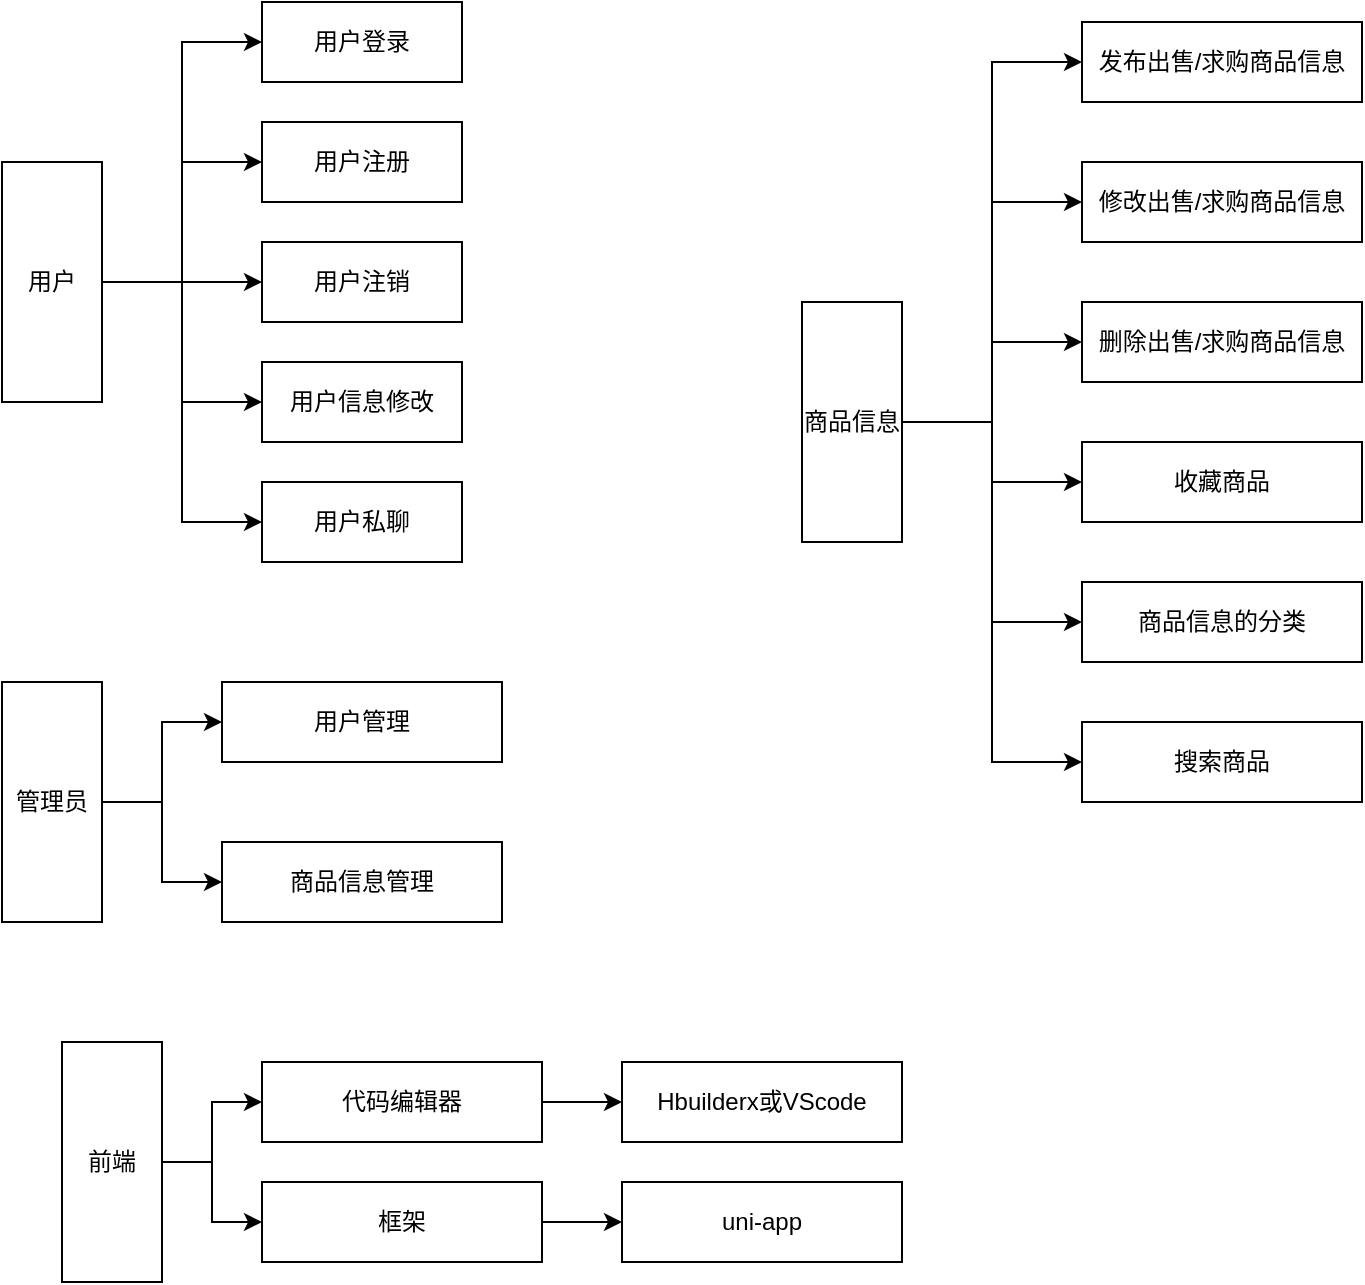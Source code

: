 <mxfile version="22.1.17" type="github">
  <diagram id="8NiMLxr8s7SlpGP2j4rl" name="第 1 页">
    <mxGraphModel dx="1034" dy="412" grid="1" gridSize="10" guides="1" tooltips="1" connect="1" arrows="1" fold="1" page="1" pageScale="1" pageWidth="827" pageHeight="1169" math="0" shadow="0">
      <root>
        <mxCell id="0" />
        <mxCell id="1" parent="0" />
        <mxCell id="yjyAZag0v-w1nwtXMWmd-36" style="edgeStyle=orthogonalEdgeStyle;rounded=0;orthogonalLoop=1;jettySize=auto;html=1;entryX=0;entryY=0.5;entryDx=0;entryDy=0;" edge="1" parent="1" source="yjyAZag0v-w1nwtXMWmd-1" target="yjyAZag0v-w1nwtXMWmd-3">
          <mxGeometry relative="1" as="geometry" />
        </mxCell>
        <mxCell id="yjyAZag0v-w1nwtXMWmd-37" style="edgeStyle=orthogonalEdgeStyle;rounded=0;orthogonalLoop=1;jettySize=auto;html=1;entryX=0;entryY=0.5;entryDx=0;entryDy=0;" edge="1" parent="1" source="yjyAZag0v-w1nwtXMWmd-1" target="yjyAZag0v-w1nwtXMWmd-4">
          <mxGeometry relative="1" as="geometry" />
        </mxCell>
        <mxCell id="yjyAZag0v-w1nwtXMWmd-38" style="edgeStyle=orthogonalEdgeStyle;rounded=0;orthogonalLoop=1;jettySize=auto;html=1;entryX=0;entryY=0.5;entryDx=0;entryDy=0;" edge="1" parent="1" source="yjyAZag0v-w1nwtXMWmd-1" target="yjyAZag0v-w1nwtXMWmd-17">
          <mxGeometry relative="1" as="geometry" />
        </mxCell>
        <mxCell id="yjyAZag0v-w1nwtXMWmd-39" style="edgeStyle=orthogonalEdgeStyle;rounded=0;orthogonalLoop=1;jettySize=auto;html=1;entryX=0;entryY=0.5;entryDx=0;entryDy=0;" edge="1" parent="1" source="yjyAZag0v-w1nwtXMWmd-1" target="yjyAZag0v-w1nwtXMWmd-18">
          <mxGeometry relative="1" as="geometry" />
        </mxCell>
        <mxCell id="yjyAZag0v-w1nwtXMWmd-40" style="edgeStyle=orthogonalEdgeStyle;rounded=0;orthogonalLoop=1;jettySize=auto;html=1;entryX=0;entryY=0.5;entryDx=0;entryDy=0;" edge="1" parent="1" source="yjyAZag0v-w1nwtXMWmd-1" target="yjyAZag0v-w1nwtXMWmd-19">
          <mxGeometry relative="1" as="geometry" />
        </mxCell>
        <mxCell id="yjyAZag0v-w1nwtXMWmd-1" value="用户" style="rounded=0;whiteSpace=wrap;html=1;" vertex="1" parent="1">
          <mxGeometry x="50" y="100" width="50" height="120" as="geometry" />
        </mxCell>
        <mxCell id="yjyAZag0v-w1nwtXMWmd-3" value="用户登录" style="rounded=0;whiteSpace=wrap;html=1;" vertex="1" parent="1">
          <mxGeometry x="180" y="20" width="100" height="40" as="geometry" />
        </mxCell>
        <mxCell id="yjyAZag0v-w1nwtXMWmd-4" value="用户注册" style="rounded=0;whiteSpace=wrap;html=1;" vertex="1" parent="1">
          <mxGeometry x="180" y="80" width="100" height="40" as="geometry" />
        </mxCell>
        <mxCell id="yjyAZag0v-w1nwtXMWmd-17" value="用户注销" style="rounded=0;whiteSpace=wrap;html=1;" vertex="1" parent="1">
          <mxGeometry x="180" y="140" width="100" height="40" as="geometry" />
        </mxCell>
        <mxCell id="yjyAZag0v-w1nwtXMWmd-18" value="用户信息修改" style="rounded=0;whiteSpace=wrap;html=1;" vertex="1" parent="1">
          <mxGeometry x="180" y="200" width="100" height="40" as="geometry" />
        </mxCell>
        <mxCell id="yjyAZag0v-w1nwtXMWmd-19" value="用户私聊" style="rounded=0;whiteSpace=wrap;html=1;" vertex="1" parent="1">
          <mxGeometry x="180" y="260" width="100" height="40" as="geometry" />
        </mxCell>
        <mxCell id="yjyAZag0v-w1nwtXMWmd-20" value="发布出售/求购商品信息" style="rounded=0;whiteSpace=wrap;html=1;" vertex="1" parent="1">
          <mxGeometry x="590" y="30" width="140" height="40" as="geometry" />
        </mxCell>
        <mxCell id="yjyAZag0v-w1nwtXMWmd-22" value="收藏商品" style="rounded=0;whiteSpace=wrap;html=1;" vertex="1" parent="1">
          <mxGeometry x="590" y="240" width="140" height="40" as="geometry" />
        </mxCell>
        <mxCell id="yjyAZag0v-w1nwtXMWmd-41" style="edgeStyle=orthogonalEdgeStyle;rounded=0;orthogonalLoop=1;jettySize=auto;html=1;entryX=0;entryY=0.5;entryDx=0;entryDy=0;" edge="1" parent="1" source="yjyAZag0v-w1nwtXMWmd-23" target="yjyAZag0v-w1nwtXMWmd-20">
          <mxGeometry relative="1" as="geometry" />
        </mxCell>
        <mxCell id="yjyAZag0v-w1nwtXMWmd-42" style="edgeStyle=orthogonalEdgeStyle;rounded=0;orthogonalLoop=1;jettySize=auto;html=1;entryX=0;entryY=0.5;entryDx=0;entryDy=0;" edge="1" parent="1" source="yjyAZag0v-w1nwtXMWmd-23" target="yjyAZag0v-w1nwtXMWmd-25">
          <mxGeometry relative="1" as="geometry" />
        </mxCell>
        <mxCell id="yjyAZag0v-w1nwtXMWmd-43" style="edgeStyle=orthogonalEdgeStyle;rounded=0;orthogonalLoop=1;jettySize=auto;html=1;entryX=0;entryY=0.5;entryDx=0;entryDy=0;" edge="1" parent="1" source="yjyAZag0v-w1nwtXMWmd-23" target="yjyAZag0v-w1nwtXMWmd-28">
          <mxGeometry relative="1" as="geometry" />
        </mxCell>
        <mxCell id="yjyAZag0v-w1nwtXMWmd-44" style="edgeStyle=orthogonalEdgeStyle;rounded=0;orthogonalLoop=1;jettySize=auto;html=1;entryX=0;entryY=0.5;entryDx=0;entryDy=0;" edge="1" parent="1" source="yjyAZag0v-w1nwtXMWmd-23" target="yjyAZag0v-w1nwtXMWmd-22">
          <mxGeometry relative="1" as="geometry" />
        </mxCell>
        <mxCell id="yjyAZag0v-w1nwtXMWmd-45" style="edgeStyle=orthogonalEdgeStyle;rounded=0;orthogonalLoop=1;jettySize=auto;html=1;entryX=0;entryY=0.5;entryDx=0;entryDy=0;" edge="1" parent="1" source="yjyAZag0v-w1nwtXMWmd-23" target="yjyAZag0v-w1nwtXMWmd-34">
          <mxGeometry relative="1" as="geometry" />
        </mxCell>
        <mxCell id="yjyAZag0v-w1nwtXMWmd-46" style="edgeStyle=orthogonalEdgeStyle;rounded=0;orthogonalLoop=1;jettySize=auto;html=1;entryX=0;entryY=0.5;entryDx=0;entryDy=0;" edge="1" parent="1" source="yjyAZag0v-w1nwtXMWmd-23" target="yjyAZag0v-w1nwtXMWmd-35">
          <mxGeometry relative="1" as="geometry" />
        </mxCell>
        <mxCell id="yjyAZag0v-w1nwtXMWmd-23" value="商品信息" style="rounded=0;whiteSpace=wrap;html=1;" vertex="1" parent="1">
          <mxGeometry x="450" y="170" width="50" height="120" as="geometry" />
        </mxCell>
        <mxCell id="yjyAZag0v-w1nwtXMWmd-25" value="修改出售/求购商品信息" style="rounded=0;whiteSpace=wrap;html=1;" vertex="1" parent="1">
          <mxGeometry x="590" y="100" width="140" height="40" as="geometry" />
        </mxCell>
        <mxCell id="yjyAZag0v-w1nwtXMWmd-28" value="删除出售/求购商品信息" style="rounded=0;whiteSpace=wrap;html=1;" vertex="1" parent="1">
          <mxGeometry x="590" y="170" width="140" height="40" as="geometry" />
        </mxCell>
        <mxCell id="yjyAZag0v-w1nwtXMWmd-47" style="edgeStyle=orthogonalEdgeStyle;rounded=0;orthogonalLoop=1;jettySize=auto;html=1;entryX=0;entryY=0.5;entryDx=0;entryDy=0;" edge="1" parent="1" source="yjyAZag0v-w1nwtXMWmd-29" target="yjyAZag0v-w1nwtXMWmd-32">
          <mxGeometry relative="1" as="geometry" />
        </mxCell>
        <mxCell id="yjyAZag0v-w1nwtXMWmd-48" style="edgeStyle=orthogonalEdgeStyle;rounded=0;orthogonalLoop=1;jettySize=auto;html=1;entryX=0;entryY=0.5;entryDx=0;entryDy=0;" edge="1" parent="1" source="yjyAZag0v-w1nwtXMWmd-29" target="yjyAZag0v-w1nwtXMWmd-33">
          <mxGeometry relative="1" as="geometry" />
        </mxCell>
        <mxCell id="yjyAZag0v-w1nwtXMWmd-29" value="管理员" style="rounded=0;whiteSpace=wrap;html=1;" vertex="1" parent="1">
          <mxGeometry x="50" y="360" width="50" height="120" as="geometry" />
        </mxCell>
        <mxCell id="yjyAZag0v-w1nwtXMWmd-32" value="用户管理" style="rounded=0;whiteSpace=wrap;html=1;" vertex="1" parent="1">
          <mxGeometry x="160" y="360" width="140" height="40" as="geometry" />
        </mxCell>
        <mxCell id="yjyAZag0v-w1nwtXMWmd-33" value="商品信息管理" style="rounded=0;whiteSpace=wrap;html=1;" vertex="1" parent="1">
          <mxGeometry x="160" y="440" width="140" height="40" as="geometry" />
        </mxCell>
        <mxCell id="yjyAZag0v-w1nwtXMWmd-34" value="商品信息的分类" style="rounded=0;whiteSpace=wrap;html=1;" vertex="1" parent="1">
          <mxGeometry x="590" y="310" width="140" height="40" as="geometry" />
        </mxCell>
        <mxCell id="yjyAZag0v-w1nwtXMWmd-35" value="搜索商品" style="rounded=0;whiteSpace=wrap;html=1;" vertex="1" parent="1">
          <mxGeometry x="590" y="380" width="140" height="40" as="geometry" />
        </mxCell>
        <mxCell id="yjyAZag0v-w1nwtXMWmd-57" style="edgeStyle=orthogonalEdgeStyle;rounded=0;orthogonalLoop=1;jettySize=auto;html=1;entryX=0;entryY=0.5;entryDx=0;entryDy=0;" edge="1" parent="1" source="yjyAZag0v-w1nwtXMWmd-49" target="yjyAZag0v-w1nwtXMWmd-51">
          <mxGeometry relative="1" as="geometry" />
        </mxCell>
        <mxCell id="yjyAZag0v-w1nwtXMWmd-58" style="edgeStyle=orthogonalEdgeStyle;rounded=0;orthogonalLoop=1;jettySize=auto;html=1;entryX=0;entryY=0.5;entryDx=0;entryDy=0;" edge="1" parent="1" source="yjyAZag0v-w1nwtXMWmd-49" target="yjyAZag0v-w1nwtXMWmd-55">
          <mxGeometry relative="1" as="geometry" />
        </mxCell>
        <mxCell id="yjyAZag0v-w1nwtXMWmd-49" value="前端" style="rounded=0;whiteSpace=wrap;html=1;" vertex="1" parent="1">
          <mxGeometry x="80" y="540" width="50" height="120" as="geometry" />
        </mxCell>
        <mxCell id="yjyAZag0v-w1nwtXMWmd-59" value="" style="edgeStyle=orthogonalEdgeStyle;rounded=0;orthogonalLoop=1;jettySize=auto;html=1;" edge="1" parent="1" source="yjyAZag0v-w1nwtXMWmd-51" target="yjyAZag0v-w1nwtXMWmd-52">
          <mxGeometry relative="1" as="geometry" />
        </mxCell>
        <mxCell id="yjyAZag0v-w1nwtXMWmd-51" value="代码编辑器" style="rounded=0;whiteSpace=wrap;html=1;" vertex="1" parent="1">
          <mxGeometry x="180" y="550" width="140" height="40" as="geometry" />
        </mxCell>
        <mxCell id="yjyAZag0v-w1nwtXMWmd-52" value="Hbuilderx或VScode" style="rounded=0;whiteSpace=wrap;html=1;" vertex="1" parent="1">
          <mxGeometry x="360" y="550" width="140" height="40" as="geometry" />
        </mxCell>
        <mxCell id="yjyAZag0v-w1nwtXMWmd-60" value="" style="edgeStyle=orthogonalEdgeStyle;rounded=0;orthogonalLoop=1;jettySize=auto;html=1;" edge="1" parent="1" source="yjyAZag0v-w1nwtXMWmd-55" target="yjyAZag0v-w1nwtXMWmd-56">
          <mxGeometry relative="1" as="geometry" />
        </mxCell>
        <mxCell id="yjyAZag0v-w1nwtXMWmd-55" value="框架" style="rounded=0;whiteSpace=wrap;html=1;" vertex="1" parent="1">
          <mxGeometry x="180" y="610" width="140" height="40" as="geometry" />
        </mxCell>
        <mxCell id="yjyAZag0v-w1nwtXMWmd-56" value="uni-app" style="rounded=0;whiteSpace=wrap;html=1;" vertex="1" parent="1">
          <mxGeometry x="360" y="610" width="140" height="40" as="geometry" />
        </mxCell>
      </root>
    </mxGraphModel>
  </diagram>
</mxfile>
